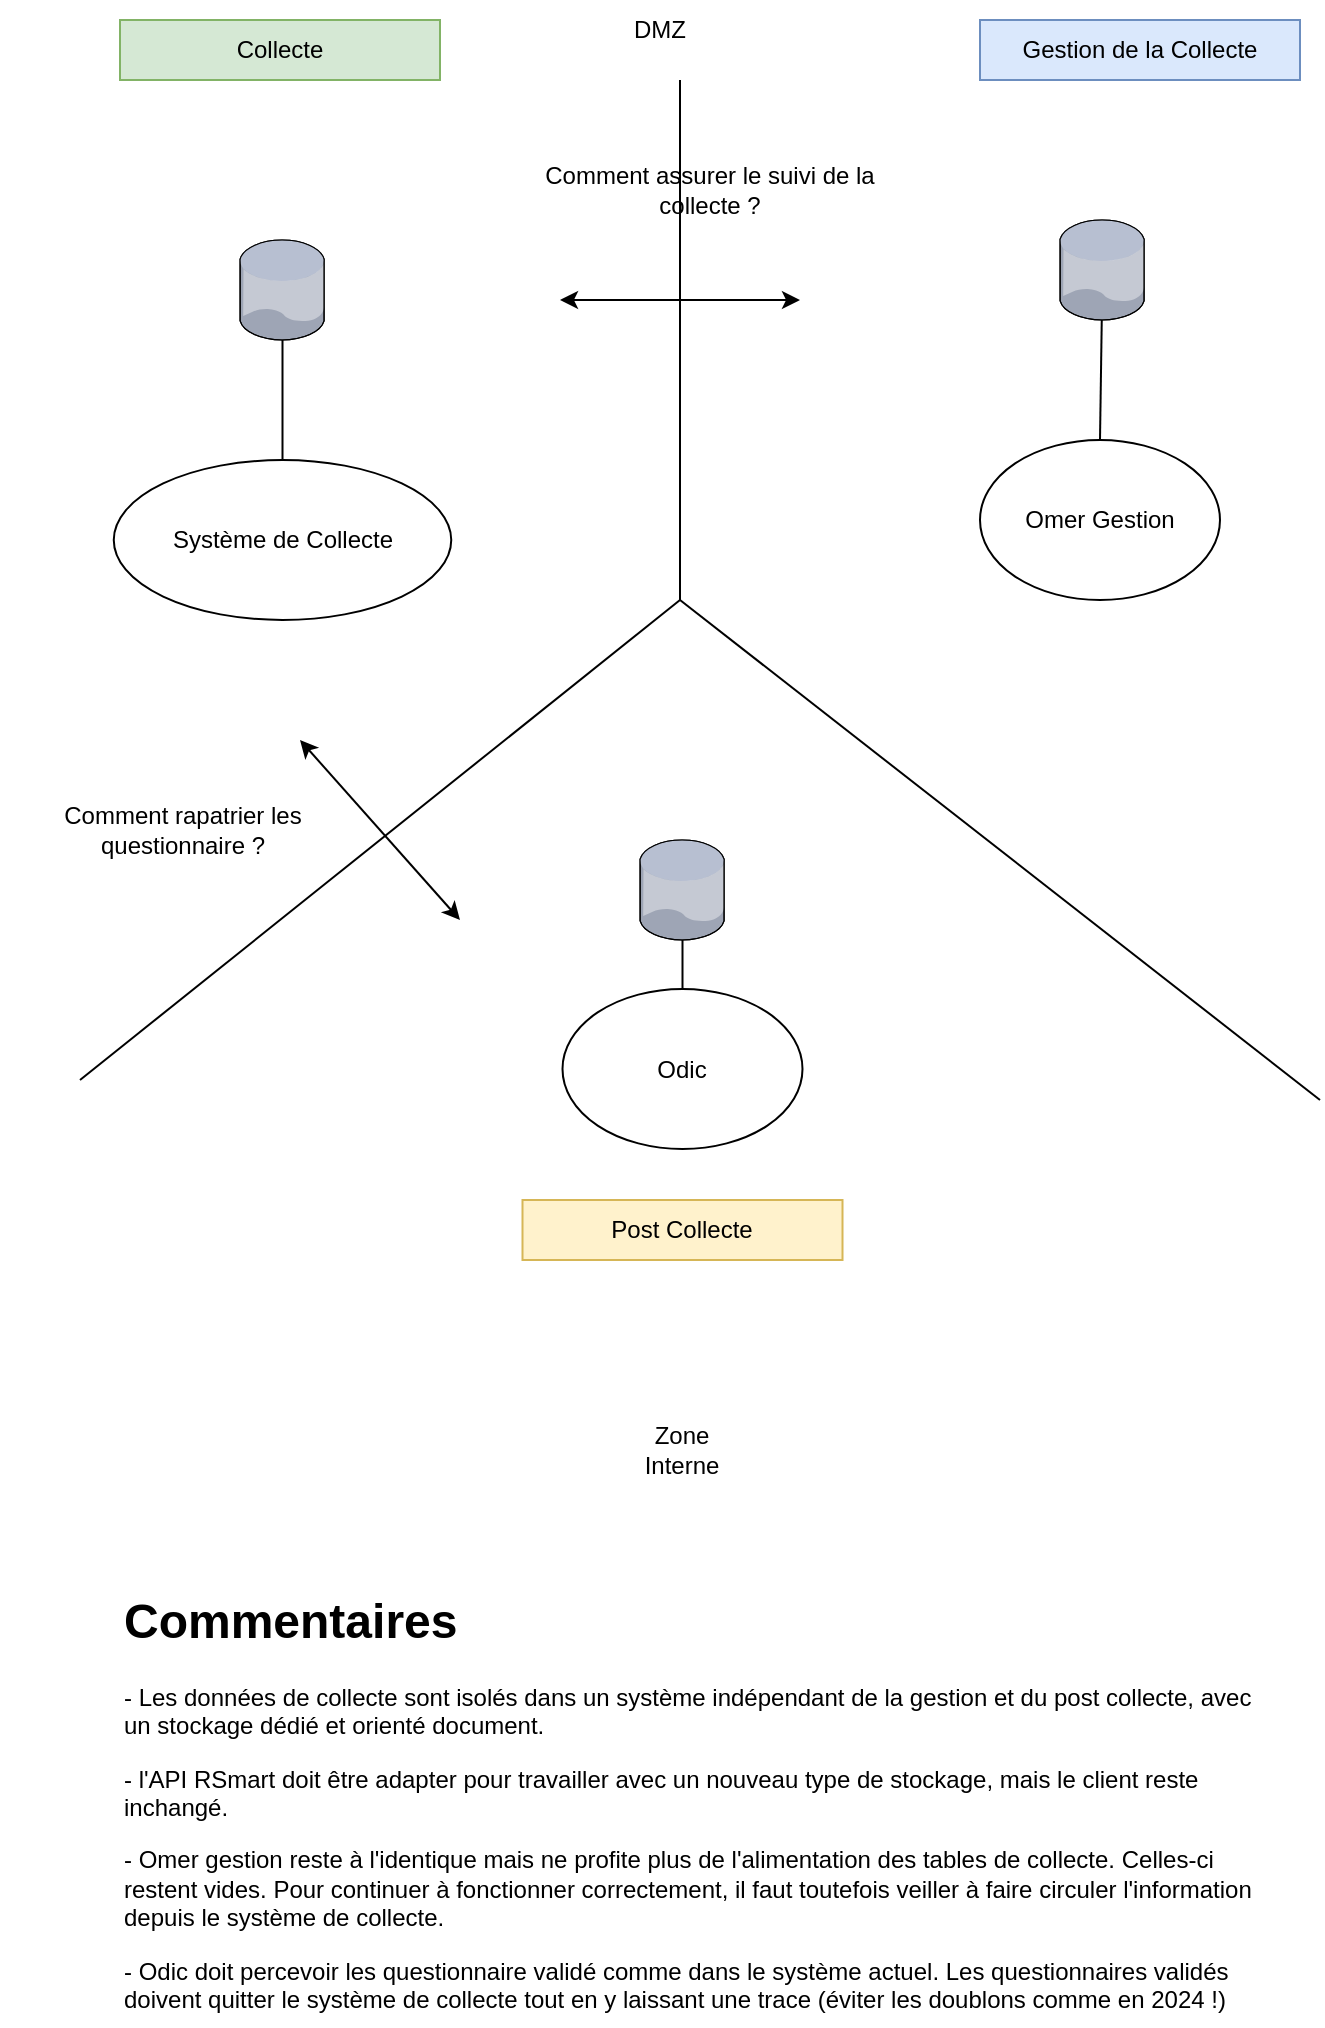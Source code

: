<mxfile version="24.0.7" type="github">
  <diagram name="Page-1" id="Sdn18f_PWOAYdjXlUg6h">
    <mxGraphModel dx="1434" dy="750" grid="1" gridSize="10" guides="1" tooltips="1" connect="1" arrows="1" fold="1" page="1" pageScale="1" pageWidth="827" pageHeight="1169" math="0" shadow="0">
      <root>
        <mxCell id="0" />
        <mxCell id="1" parent="0" />
        <mxCell id="SiyNjGuHQC4BLE3Mjnjn-6" value="" style="endArrow=none;html=1;rounded=0;" edge="1" parent="1">
          <mxGeometry width="50" height="50" relative="1" as="geometry">
            <mxPoint x="390" y="310" as="sourcePoint" />
            <mxPoint x="390" y="50" as="targetPoint" />
          </mxGeometry>
        </mxCell>
        <mxCell id="SiyNjGuHQC4BLE3Mjnjn-7" value="" style="endArrow=none;html=1;rounded=0;" edge="1" parent="1">
          <mxGeometry width="50" height="50" relative="1" as="geometry">
            <mxPoint x="90" y="550" as="sourcePoint" />
            <mxPoint x="390" y="310" as="targetPoint" />
          </mxGeometry>
        </mxCell>
        <mxCell id="SiyNjGuHQC4BLE3Mjnjn-8" value="" style="endArrow=none;html=1;rounded=0;" edge="1" parent="1">
          <mxGeometry width="50" height="50" relative="1" as="geometry">
            <mxPoint x="710" y="560" as="sourcePoint" />
            <mxPoint x="390" y="310" as="targetPoint" />
          </mxGeometry>
        </mxCell>
        <mxCell id="SiyNjGuHQC4BLE3Mjnjn-9" value="" style="verticalLabelPosition=bottom;sketch=0;aspect=fixed;html=1;verticalAlign=top;strokeColor=none;align=center;outlineConnect=0;shape=mxgraph.citrix.database;" vertex="1" parent="1">
          <mxGeometry x="580" y="120" width="42.5" height="50" as="geometry" />
        </mxCell>
        <mxCell id="SiyNjGuHQC4BLE3Mjnjn-10" value="" style="verticalLabelPosition=bottom;sketch=0;aspect=fixed;html=1;verticalAlign=top;strokeColor=none;align=center;outlineConnect=0;shape=mxgraph.citrix.database;" vertex="1" parent="1">
          <mxGeometry x="170" y="130" width="42.5" height="50" as="geometry" />
        </mxCell>
        <mxCell id="SiyNjGuHQC4BLE3Mjnjn-11" value="" style="verticalLabelPosition=bottom;sketch=0;aspect=fixed;html=1;verticalAlign=top;strokeColor=none;align=center;outlineConnect=0;shape=mxgraph.citrix.database;" vertex="1" parent="1">
          <mxGeometry x="370" y="430" width="42.5" height="50" as="geometry" />
        </mxCell>
        <mxCell id="SiyNjGuHQC4BLE3Mjnjn-12" value="Gestion de la Collecte" style="text;html=1;align=center;verticalAlign=middle;whiteSpace=wrap;rounded=0;fillColor=#dae8fc;strokeColor=#6c8ebf;" vertex="1" parent="1">
          <mxGeometry x="540" y="20" width="160" height="30" as="geometry" />
        </mxCell>
        <mxCell id="SiyNjGuHQC4BLE3Mjnjn-13" value="Collecte" style="text;html=1;align=center;verticalAlign=middle;whiteSpace=wrap;rounded=0;fillColor=#d5e8d4;strokeColor=#82b366;" vertex="1" parent="1">
          <mxGeometry x="110" y="20" width="160" height="30" as="geometry" />
        </mxCell>
        <mxCell id="SiyNjGuHQC4BLE3Mjnjn-14" value="Post Collecte" style="text;html=1;align=center;verticalAlign=middle;whiteSpace=wrap;rounded=0;fillColor=#fff2cc;strokeColor=#d6b656;" vertex="1" parent="1">
          <mxGeometry x="311.25" y="610" width="160" height="30" as="geometry" />
        </mxCell>
        <mxCell id="SiyNjGuHQC4BLE3Mjnjn-15" value="Système de Collecte" style="ellipse;whiteSpace=wrap;html=1;" vertex="1" parent="1">
          <mxGeometry x="106.88" y="240" width="168.75" height="80" as="geometry" />
        </mxCell>
        <mxCell id="SiyNjGuHQC4BLE3Mjnjn-16" value="Omer Gestion" style="ellipse;whiteSpace=wrap;html=1;" vertex="1" parent="1">
          <mxGeometry x="540" y="230" width="120" height="80" as="geometry" />
        </mxCell>
        <mxCell id="SiyNjGuHQC4BLE3Mjnjn-17" value="Odic" style="ellipse;whiteSpace=wrap;html=1;" vertex="1" parent="1">
          <mxGeometry x="331.25" y="504.5" width="120" height="80" as="geometry" />
        </mxCell>
        <mxCell id="SiyNjGuHQC4BLE3Mjnjn-18" value="" style="endArrow=none;html=1;rounded=0;" edge="1" parent="1" source="SiyNjGuHQC4BLE3Mjnjn-17" target="SiyNjGuHQC4BLE3Mjnjn-11">
          <mxGeometry width="50" height="50" relative="1" as="geometry">
            <mxPoint x="230" y="540" as="sourcePoint" />
            <mxPoint x="280" y="490" as="targetPoint" />
          </mxGeometry>
        </mxCell>
        <mxCell id="SiyNjGuHQC4BLE3Mjnjn-19" value="" style="endArrow=none;html=1;rounded=0;exitX=0.5;exitY=0;exitDx=0;exitDy=0;" edge="1" parent="1" source="SiyNjGuHQC4BLE3Mjnjn-15" target="SiyNjGuHQC4BLE3Mjnjn-10">
          <mxGeometry width="50" height="50" relative="1" as="geometry">
            <mxPoint x="260" y="210" as="sourcePoint" />
            <mxPoint x="310" y="160" as="targetPoint" />
          </mxGeometry>
        </mxCell>
        <mxCell id="SiyNjGuHQC4BLE3Mjnjn-20" value="" style="endArrow=none;html=1;rounded=0;exitX=0.5;exitY=0;exitDx=0;exitDy=0;" edge="1" parent="1" source="SiyNjGuHQC4BLE3Mjnjn-16" target="SiyNjGuHQC4BLE3Mjnjn-9">
          <mxGeometry width="50" height="50" relative="1" as="geometry">
            <mxPoint x="490" y="240" as="sourcePoint" />
            <mxPoint x="540" y="190" as="targetPoint" />
          </mxGeometry>
        </mxCell>
        <mxCell id="SiyNjGuHQC4BLE3Mjnjn-22" value="" style="endArrow=classic;startArrow=classic;html=1;rounded=0;" edge="1" parent="1">
          <mxGeometry width="50" height="50" relative="1" as="geometry">
            <mxPoint x="330" y="160" as="sourcePoint" />
            <mxPoint x="450" y="160" as="targetPoint" />
          </mxGeometry>
        </mxCell>
        <mxCell id="SiyNjGuHQC4BLE3Mjnjn-23" value="" style="endArrow=classic;startArrow=classic;html=1;rounded=0;" edge="1" parent="1">
          <mxGeometry width="50" height="50" relative="1" as="geometry">
            <mxPoint x="280" y="470" as="sourcePoint" />
            <mxPoint x="200" y="380" as="targetPoint" />
          </mxGeometry>
        </mxCell>
        <mxCell id="SiyNjGuHQC4BLE3Mjnjn-24" value="Comment assurer le suivi de la collecte ?" style="text;html=1;align=center;verticalAlign=middle;whiteSpace=wrap;rounded=0;" vertex="1" parent="1">
          <mxGeometry x="310" y="90" width="190" height="30" as="geometry" />
        </mxCell>
        <mxCell id="SiyNjGuHQC4BLE3Mjnjn-25" value="Comment rapatrier les questionnaire ?" style="text;html=1;align=center;verticalAlign=middle;whiteSpace=wrap;rounded=0;" vertex="1" parent="1">
          <mxGeometry x="50" y="410" width="183" height="30" as="geometry" />
        </mxCell>
        <mxCell id="SiyNjGuHQC4BLE3Mjnjn-26" value="DMZ" style="text;html=1;align=center;verticalAlign=middle;whiteSpace=wrap;rounded=0;" vertex="1" parent="1">
          <mxGeometry x="350" y="10" width="60" height="30" as="geometry" />
        </mxCell>
        <mxCell id="SiyNjGuHQC4BLE3Mjnjn-27" value="Zone Interne" style="text;html=1;align=center;verticalAlign=middle;whiteSpace=wrap;rounded=0;" vertex="1" parent="1">
          <mxGeometry x="361" y="720" width="60" height="30" as="geometry" />
        </mxCell>
        <mxCell id="SiyNjGuHQC4BLE3Mjnjn-28" value="&lt;h1 style=&quot;margin-top: 0px;&quot;&gt;Commentaires&lt;/h1&gt;&lt;p&gt;- Les données de collecte sont isolés dans un système indépendant de la gestion et du post collecte, avec un stockage dédié et orienté document.&lt;/p&gt;&lt;p&gt;- l&#39;API RSmart doit être adapter pour travailler avec un nouveau type de stockage, mais le client reste inchangé.&lt;/p&gt;&lt;p&gt;- Omer gestion reste à l&#39;identique mais ne profite plus de l&#39;alimentation des tables de collecte. Celles-ci restent vides. Pour continuer à fonctionner correctement, il faut toutefois veiller à faire circuler l&#39;information depuis le système de collecte.&lt;/p&gt;&lt;p&gt;- Odic doit percevoir les questionnaire validé comme dans le système actuel. Les questionnaires validés doivent quitter le système de collecte tout en y laissant une trace (éviter les doublons comme en 2024 !)&lt;/p&gt;" style="text;html=1;whiteSpace=wrap;overflow=hidden;rounded=0;" vertex="1" parent="1">
          <mxGeometry x="110" y="800" width="580" height="220" as="geometry" />
        </mxCell>
      </root>
    </mxGraphModel>
  </diagram>
</mxfile>
